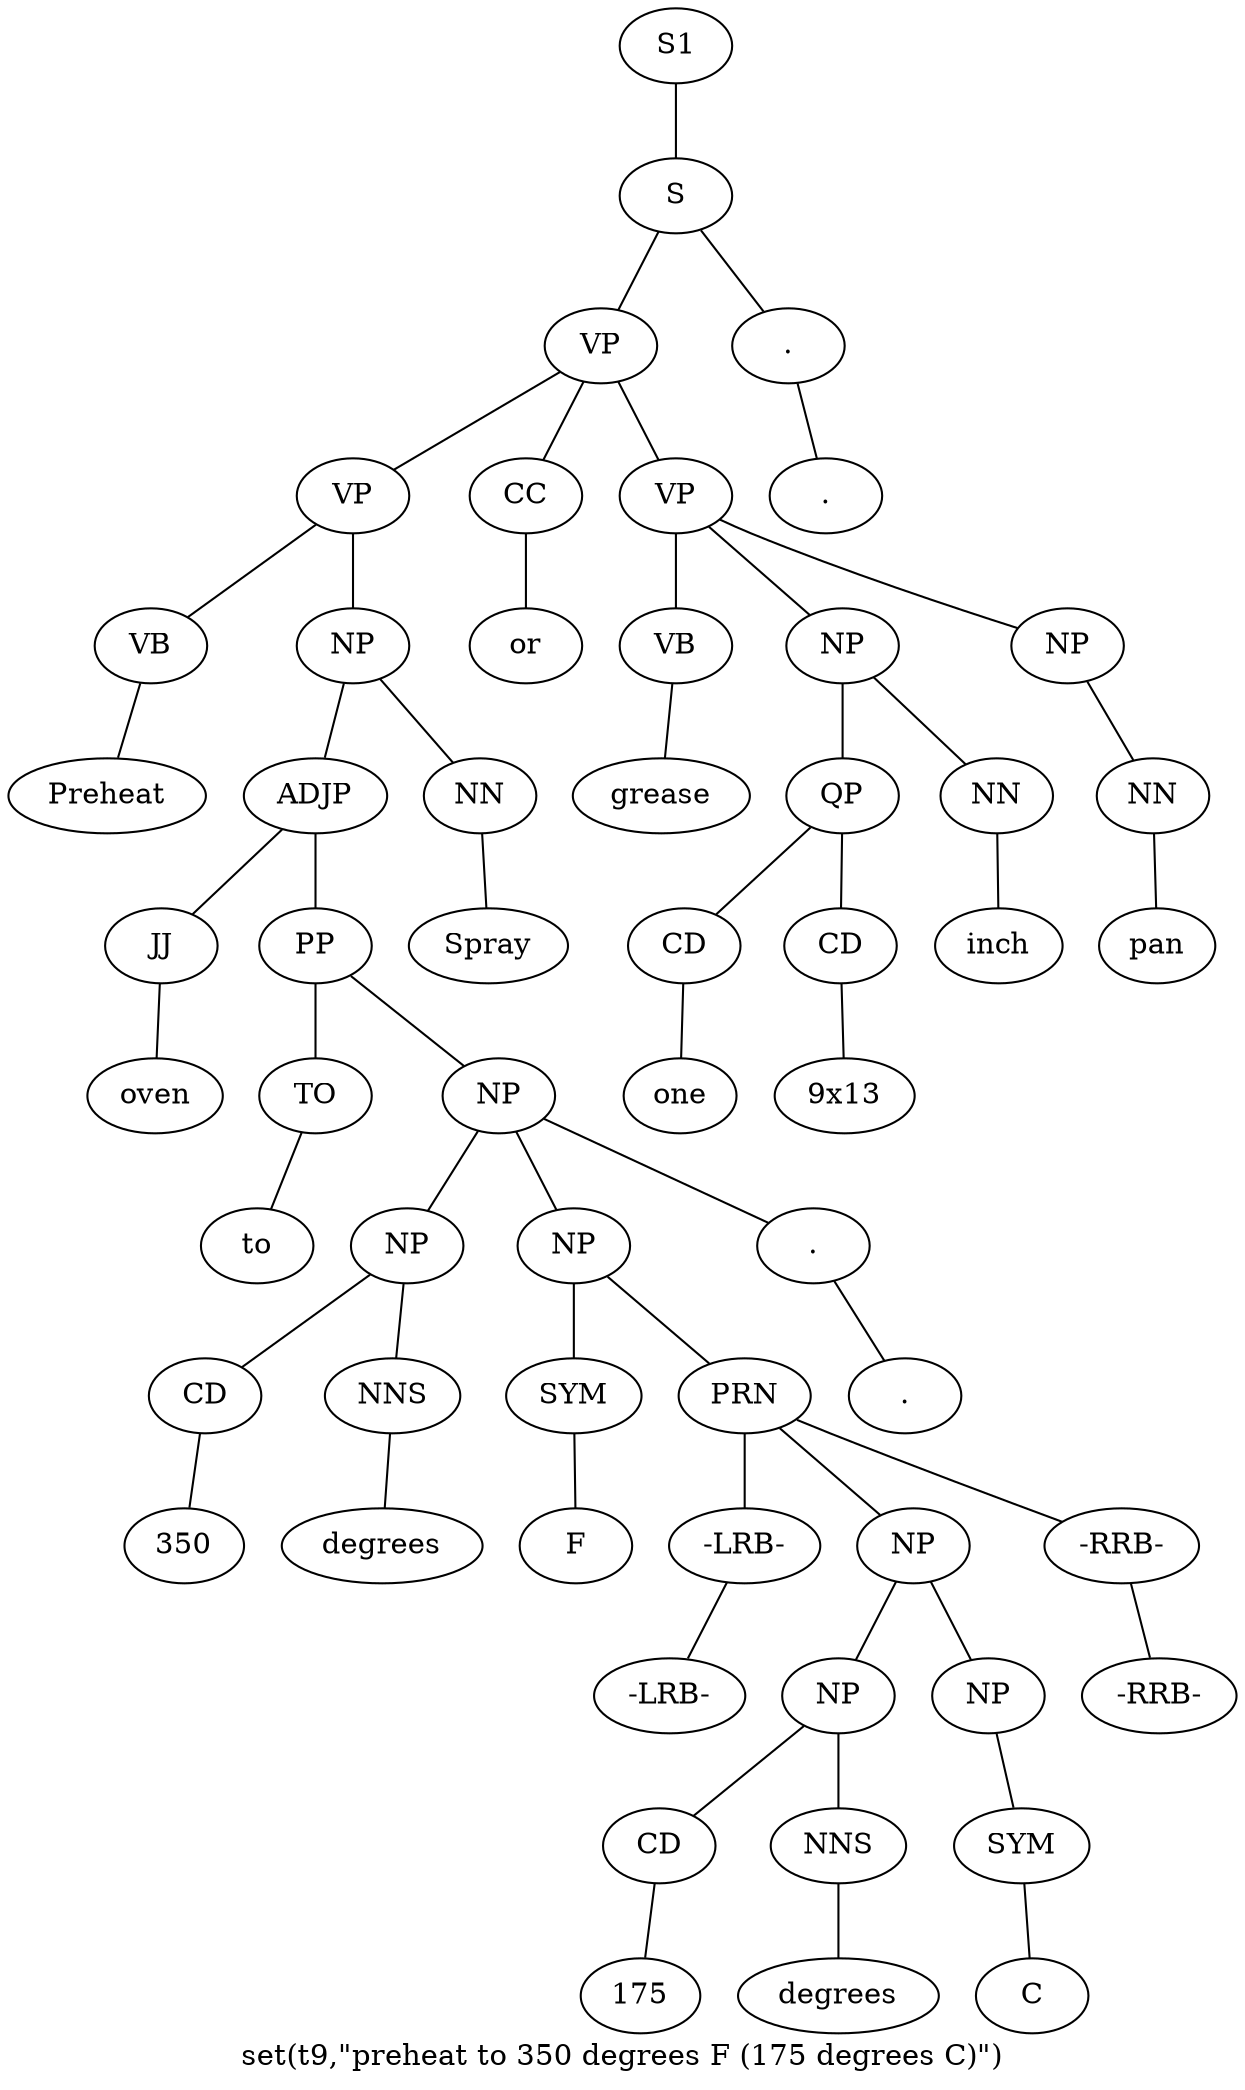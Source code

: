 graph SyntaxGraph {
	label = "set(t9,\"preheat to 350 degrees F (175 degrees C)\")";
	Node0 [label="S1"];
	Node1 [label="S"];
	Node2 [label="VP"];
	Node3 [label="VP"];
	Node4 [label="VB"];
	Node5 [label="Preheat"];
	Node6 [label="NP"];
	Node7 [label="ADJP"];
	Node8 [label="JJ"];
	Node9 [label="oven"];
	Node10 [label="PP"];
	Node11 [label="TO"];
	Node12 [label="to"];
	Node13 [label="NP"];
	Node14 [label="NP"];
	Node15 [label="CD"];
	Node16 [label="350"];
	Node17 [label="NNS"];
	Node18 [label="degrees"];
	Node19 [label="NP"];
	Node20 [label="SYM"];
	Node21 [label="F"];
	Node22 [label="PRN"];
	Node23 [label="-LRB-"];
	Node24 [label="-LRB-"];
	Node25 [label="NP"];
	Node26 [label="NP"];
	Node27 [label="CD"];
	Node28 [label="175"];
	Node29 [label="NNS"];
	Node30 [label="degrees"];
	Node31 [label="NP"];
	Node32 [label="SYM"];
	Node33 [label="C"];
	Node34 [label="-RRB-"];
	Node35 [label="-RRB-"];
	Node36 [label="."];
	Node37 [label="."];
	Node38 [label="NN"];
	Node39 [label="Spray"];
	Node40 [label="CC"];
	Node41 [label="or"];
	Node42 [label="VP"];
	Node43 [label="VB"];
	Node44 [label="grease"];
	Node45 [label="NP"];
	Node46 [label="QP"];
	Node47 [label="CD"];
	Node48 [label="one"];
	Node49 [label="CD"];
	Node50 [label="9x13"];
	Node51 [label="NN"];
	Node52 [label="inch"];
	Node53 [label="NP"];
	Node54 [label="NN"];
	Node55 [label="pan"];
	Node56 [label="."];
	Node57 [label="."];

	Node0 -- Node1;
	Node1 -- Node2;
	Node1 -- Node56;
	Node2 -- Node3;
	Node2 -- Node40;
	Node2 -- Node42;
	Node3 -- Node4;
	Node3 -- Node6;
	Node4 -- Node5;
	Node6 -- Node7;
	Node6 -- Node38;
	Node7 -- Node8;
	Node7 -- Node10;
	Node8 -- Node9;
	Node10 -- Node11;
	Node10 -- Node13;
	Node11 -- Node12;
	Node13 -- Node14;
	Node13 -- Node19;
	Node13 -- Node36;
	Node14 -- Node15;
	Node14 -- Node17;
	Node15 -- Node16;
	Node17 -- Node18;
	Node19 -- Node20;
	Node19 -- Node22;
	Node20 -- Node21;
	Node22 -- Node23;
	Node22 -- Node25;
	Node22 -- Node34;
	Node23 -- Node24;
	Node25 -- Node26;
	Node25 -- Node31;
	Node26 -- Node27;
	Node26 -- Node29;
	Node27 -- Node28;
	Node29 -- Node30;
	Node31 -- Node32;
	Node32 -- Node33;
	Node34 -- Node35;
	Node36 -- Node37;
	Node38 -- Node39;
	Node40 -- Node41;
	Node42 -- Node43;
	Node42 -- Node45;
	Node42 -- Node53;
	Node43 -- Node44;
	Node45 -- Node46;
	Node45 -- Node51;
	Node46 -- Node47;
	Node46 -- Node49;
	Node47 -- Node48;
	Node49 -- Node50;
	Node51 -- Node52;
	Node53 -- Node54;
	Node54 -- Node55;
	Node56 -- Node57;
}